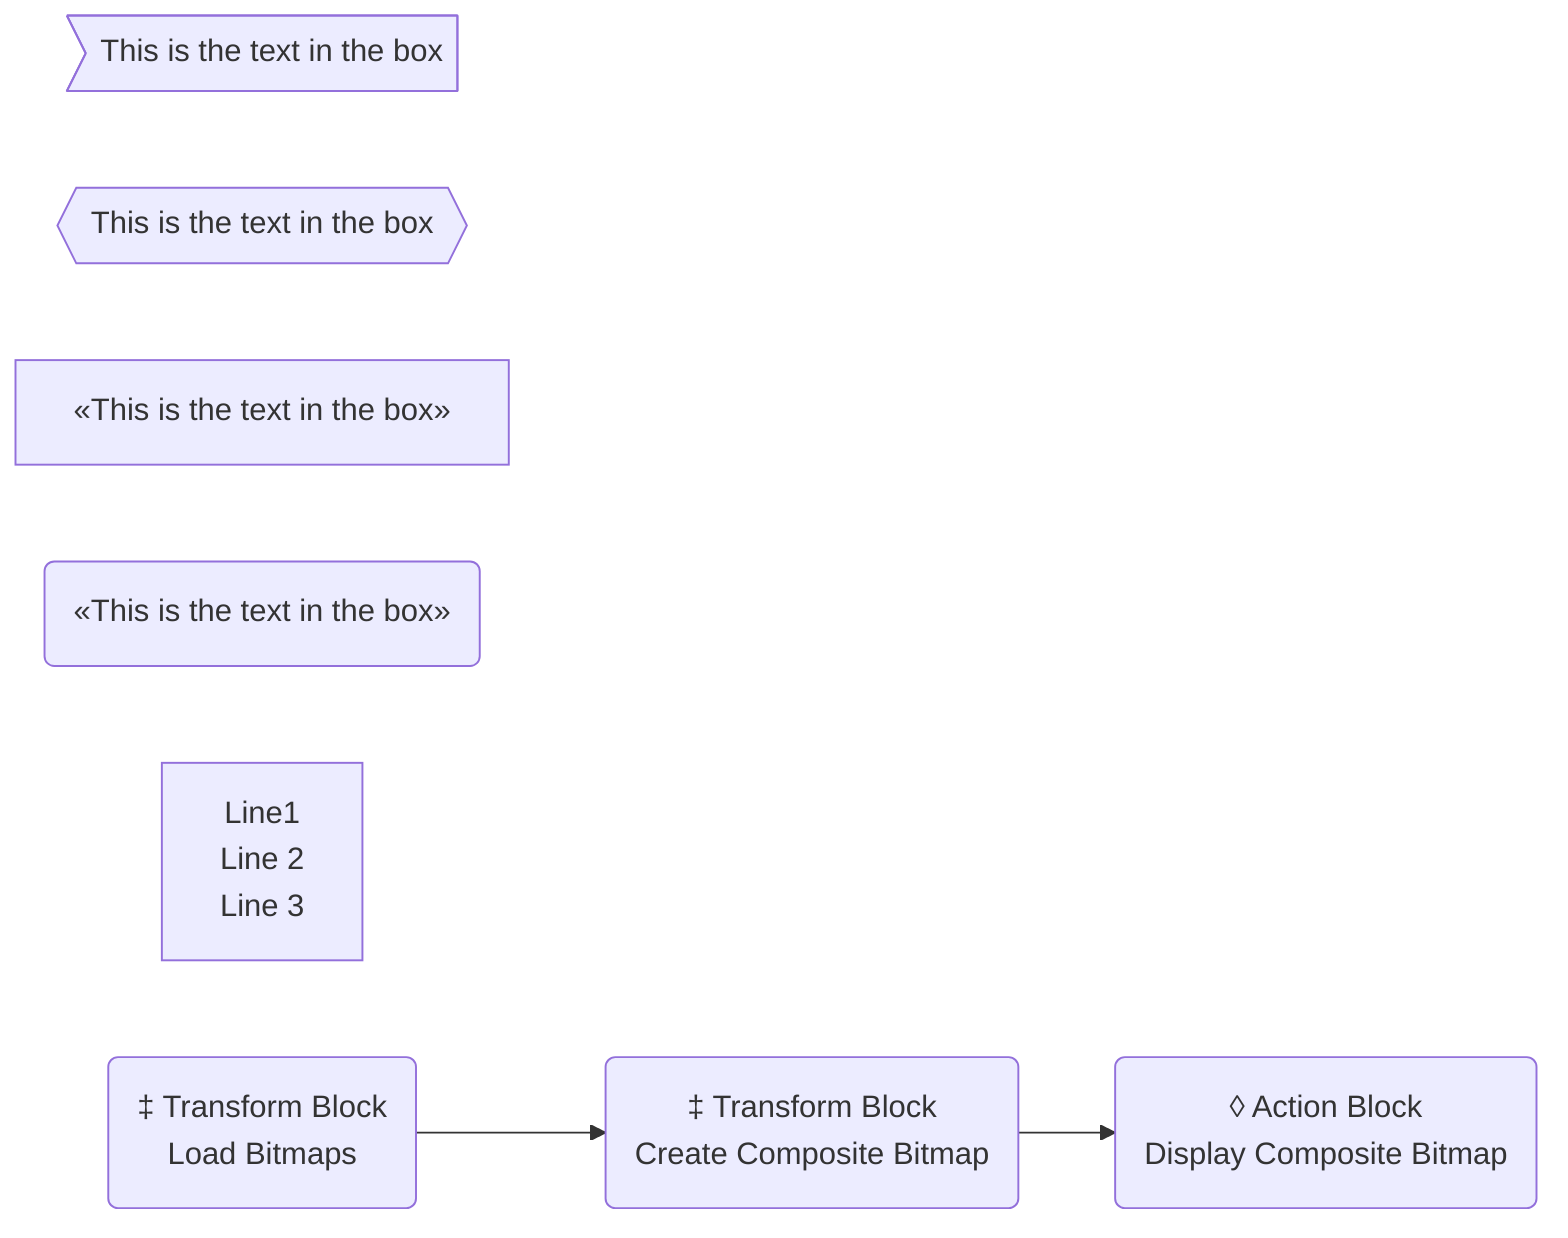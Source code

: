 flowchart LR
    id1>This is the text in the box]

    id2{{This is the text in the box}}

    id3["«This is the text in the box»"]

    id4("«This is the text in the box»")

    newLines["Line1
    Line 2
    Line 3"]

    lB("‡ Transform Block 
    Load Bitmaps")

    cCB("‡ Transform Block 
    Create Composite Bitmap")

    dCB("◊ Action Block 
    Display Composite Bitmap")

    lB --> cCB --> dCB